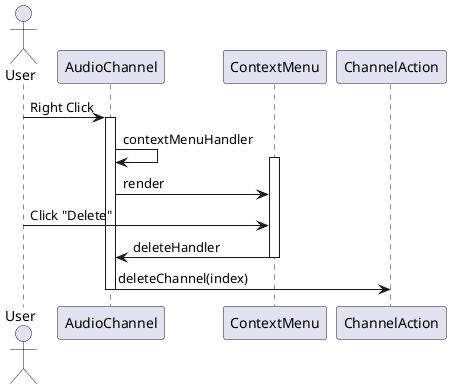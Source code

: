@startuml
actor User

User -> AudioChannel: Right Click
activate AudioChannel
AudioChannel -> AudioChannel: contextMenuHandler

activate ContextMenu
AudioChannel -> ContextMenu: render
User -> ContextMenu: Click "Delete"
ContextMenu -> AudioChannel: deleteHandler
deactivate ContextMenu
AudioChannel -> ChannelAction: deleteChannel(index)
deactivate AudioChannel

@enduml
